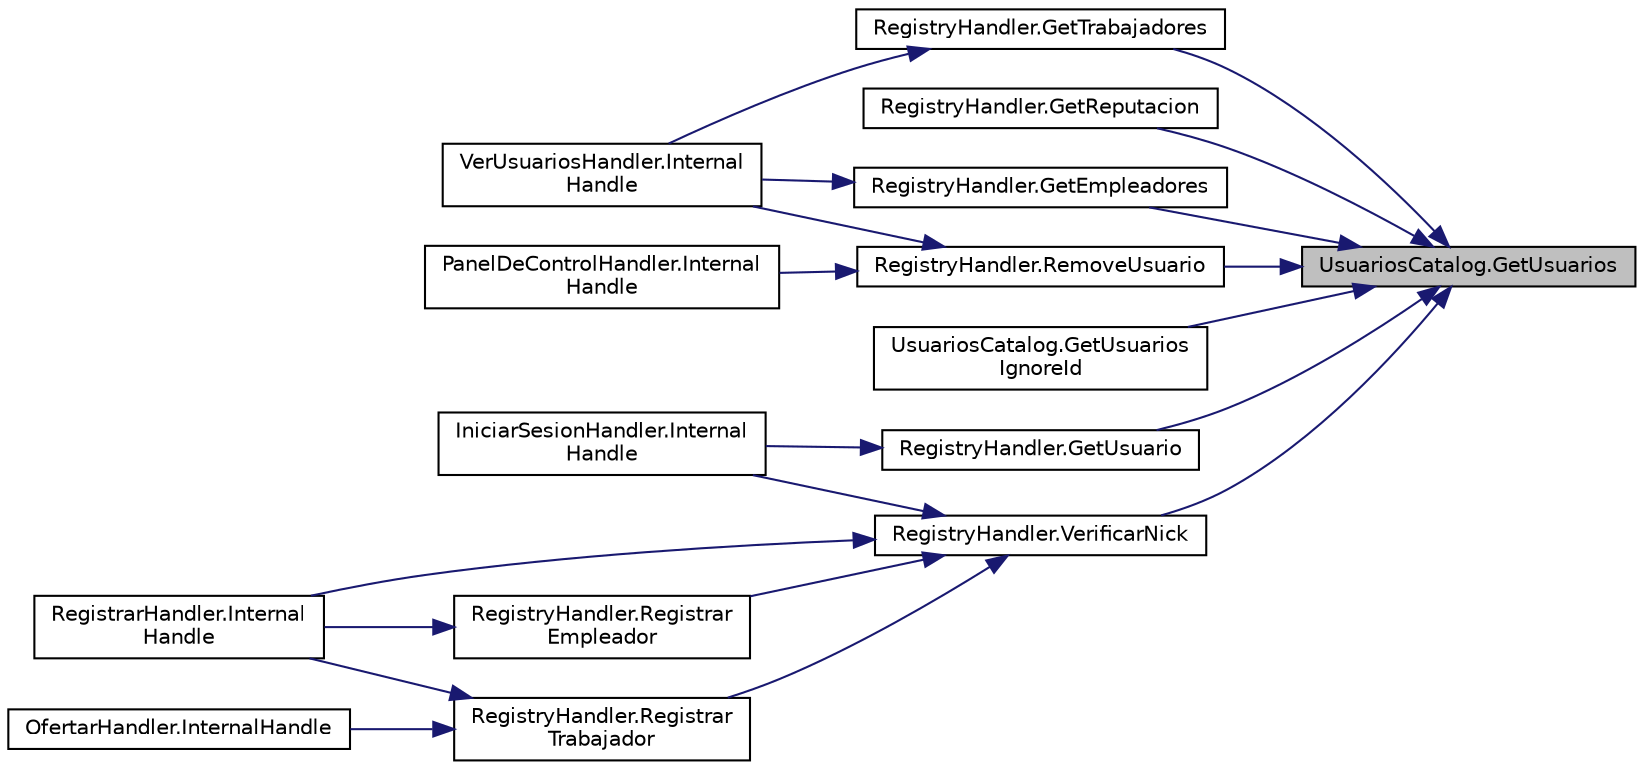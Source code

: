 digraph "UsuariosCatalog.GetUsuarios"
{
 // INTERACTIVE_SVG=YES
 // LATEX_PDF_SIZE
  edge [fontname="Helvetica",fontsize="10",labelfontname="Helvetica",labelfontsize="10"];
  node [fontname="Helvetica",fontsize="10",shape=record];
  rankdir="RL";
  Node1 [label="UsuariosCatalog.GetUsuarios",height=0.2,width=0.4,color="black", fillcolor="grey75", style="filled", fontcolor="black",tooltip="Método para conocer los usuarios."];
  Node1 -> Node2 [dir="back",color="midnightblue",fontsize="10",style="solid",fontname="Helvetica"];
  Node2 [label="RegistryHandler.GetEmpleadores",height=0.2,width=0.4,color="black", fillcolor="white", style="filled",URL="$classRegistryHandler.html#a82379f336335f73f94d46c6a06b9ba2f",tooltip="Método para obtener la lista de empleadores."];
  Node2 -> Node3 [dir="back",color="midnightblue",fontsize="10",style="solid",fontname="Helvetica"];
  Node3 [label="VerUsuariosHandler.Internal\lHandle",height=0.2,width=0.4,color="black", fillcolor="white", style="filled",URL="$classVerUsuariosHandler.html#abc3477507eb9a605bd236eec2c340e3e",tooltip="Se procesa el mensaje y asigna la respuesta al mensaje."];
  Node1 -> Node4 [dir="back",color="midnightblue",fontsize="10",style="solid",fontname="Helvetica"];
  Node4 [label="RegistryHandler.GetReputacion",height=0.2,width=0.4,color="black", fillcolor="white", style="filled",URL="$classRegistryHandler.html#a2bdb41849f3823a78e71e3cd8cca8250",tooltip="Método para obtener reputación de un trabajador o empleador."];
  Node1 -> Node5 [dir="back",color="midnightblue",fontsize="10",style="solid",fontname="Helvetica"];
  Node5 [label="RegistryHandler.GetTrabajadores",height=0.2,width=0.4,color="black", fillcolor="white", style="filled",URL="$classRegistryHandler.html#a4207077d5ef33194908da2c99489ccb5",tooltip="Método para obtener la lista de trabajadores."];
  Node5 -> Node3 [dir="back",color="midnightblue",fontsize="10",style="solid",fontname="Helvetica"];
  Node1 -> Node6 [dir="back",color="midnightblue",fontsize="10",style="solid",fontname="Helvetica"];
  Node6 [label="RegistryHandler.GetUsuario",height=0.2,width=0.4,color="black", fillcolor="white", style="filled",URL="$classRegistryHandler.html#a005052f60abd978ad080acd6e66bde57",tooltip="Método para obtener los datos de un Usuario."];
  Node6 -> Node7 [dir="back",color="midnightblue",fontsize="10",style="solid",fontname="Helvetica"];
  Node7 [label="IniciarSesionHandler.Internal\lHandle",height=0.2,width=0.4,color="black", fillcolor="white", style="filled",URL="$classIniciarSesionHandler.html#a0edabb292a13cc8ee0ee17d74609f54f",tooltip="Procesamiento de los mensajes."];
  Node1 -> Node8 [dir="back",color="midnightblue",fontsize="10",style="solid",fontname="Helvetica"];
  Node8 [label="UsuariosCatalog.GetUsuarios\lIgnoreId",height=0.2,width=0.4,color="black", fillcolor="white", style="filled",URL="$classUsuariosCatalog.html#ab6038fb09fdb0dac61a146f9e5e00bbb",tooltip="Método para obtener Usuario por id."];
  Node1 -> Node9 [dir="back",color="midnightblue",fontsize="10",style="solid",fontname="Helvetica"];
  Node9 [label="RegistryHandler.RemoveUsuario",height=0.2,width=0.4,color="black", fillcolor="white", style="filled",URL="$classRegistryHandler.html#a5891aaccf0f0b364757161dcf5f97ab5",tooltip="Método para eliminar un Usuario."];
  Node9 -> Node10 [dir="back",color="midnightblue",fontsize="10",style="solid",fontname="Helvetica"];
  Node10 [label="PanelDeControlHandler.Internal\lHandle",height=0.2,width=0.4,color="black", fillcolor="white", style="filled",URL="$classPanelDeControlHandler.html#a30658d59450bfd0528572c30ee7af021",tooltip="Procesamiento de los mensajes."];
  Node9 -> Node3 [dir="back",color="midnightblue",fontsize="10",style="solid",fontname="Helvetica"];
  Node1 -> Node11 [dir="back",color="midnightblue",fontsize="10",style="solid",fontname="Helvetica"];
  Node11 [label="RegistryHandler.VerificarNick",height=0.2,width=0.4,color="black", fillcolor="white", style="filled",URL="$classRegistryHandler.html#a37e94f8f67ac04e96431d9dfe7c0d64a",tooltip="Método para verificar el nickname de un Usuario."];
  Node11 -> Node7 [dir="back",color="midnightblue",fontsize="10",style="solid",fontname="Helvetica"];
  Node11 -> Node12 [dir="back",color="midnightblue",fontsize="10",style="solid",fontname="Helvetica"];
  Node12 [label="RegistrarHandler.Internal\lHandle",height=0.2,width=0.4,color="black", fillcolor="white", style="filled",URL="$classRegistrarHandler.html#a7fa765d7842c9cd3524fd20e907a2cb9",tooltip="Procesamiento de los mensajes."];
  Node11 -> Node13 [dir="back",color="midnightblue",fontsize="10",style="solid",fontname="Helvetica"];
  Node13 [label="RegistryHandler.Registrar\lEmpleador",height=0.2,width=0.4,color="black", fillcolor="white", style="filled",URL="$classRegistryHandler.html#a7d3db6da50fd5991c864aad52ba21a2b",tooltip="Método para registrar un empleador."];
  Node13 -> Node12 [dir="back",color="midnightblue",fontsize="10",style="solid",fontname="Helvetica"];
  Node11 -> Node14 [dir="back",color="midnightblue",fontsize="10",style="solid",fontname="Helvetica"];
  Node14 [label="RegistryHandler.Registrar\lTrabajador",height=0.2,width=0.4,color="black", fillcolor="white", style="filled",URL="$classRegistryHandler.html#a385fec37ba8343a4d75225f0451218e6",tooltip="Método para registrar un trabajador."];
  Node14 -> Node15 [dir="back",color="midnightblue",fontsize="10",style="solid",fontname="Helvetica"];
  Node15 [label="OfertarHandler.InternalHandle",height=0.2,width=0.4,color="black", fillcolor="white", style="filled",URL="$classOfertarHandler.html#a09d0f56c3c144c4a1c74d1f976b1107a",tooltip="Se procesa el mensaje y asigna la respuesta al mensaje."];
  Node14 -> Node12 [dir="back",color="midnightblue",fontsize="10",style="solid",fontname="Helvetica"];
}
